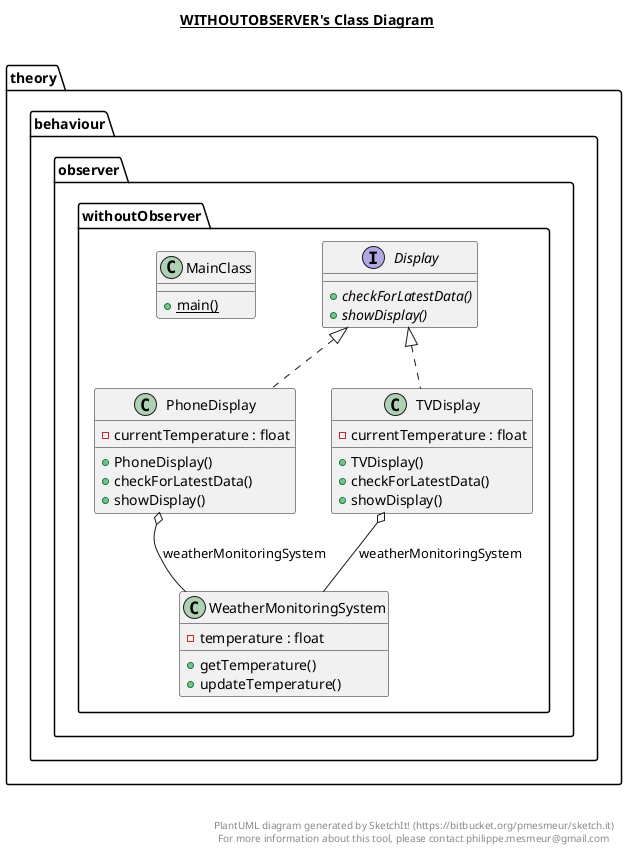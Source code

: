 @startuml

title __WITHOUTOBSERVER's Class Diagram__\n

  namespace theory.behaviour.observer.withoutObserver {
    interface theory.behaviour.observer.withoutObserver.Display {
        {abstract} + checkForLatestData()
        {abstract} + showDisplay()
    }
  }
  

  namespace theory.behaviour.observer.withoutObserver {
    class theory.behaviour.observer.withoutObserver.MainClass {
        {static} + main()
    }
  }
  

  namespace theory.behaviour.observer.withoutObserver {
    class theory.behaviour.observer.withoutObserver.PhoneDisplay {
        - currentTemperature : float
        + PhoneDisplay()
        + checkForLatestData()
        + showDisplay()
    }
  }
  

  namespace theory.behaviour.observer.withoutObserver {
    class theory.behaviour.observer.withoutObserver.TVDisplay {
        - currentTemperature : float
        + TVDisplay()
        + checkForLatestData()
        + showDisplay()
    }
  }
  

  namespace theory.behaviour.observer.withoutObserver {
    class theory.behaviour.observer.withoutObserver.WeatherMonitoringSystem {
        - temperature : float
        + getTemperature()
        + updateTemperature()
    }
  }
  

  theory.behaviour.observer.withoutObserver.PhoneDisplay .up.|> theory.behaviour.observer.withoutObserver.Display
  theory.behaviour.observer.withoutObserver.PhoneDisplay o-- theory.behaviour.observer.withoutObserver.WeatherMonitoringSystem : weatherMonitoringSystem
  theory.behaviour.observer.withoutObserver.TVDisplay .up.|> theory.behaviour.observer.withoutObserver.Display
  theory.behaviour.observer.withoutObserver.TVDisplay o-- theory.behaviour.observer.withoutObserver.WeatherMonitoringSystem : weatherMonitoringSystem


right footer


PlantUML diagram generated by SketchIt! (https://bitbucket.org/pmesmeur/sketch.it)
For more information about this tool, please contact philippe.mesmeur@gmail.com
endfooter

@enduml
